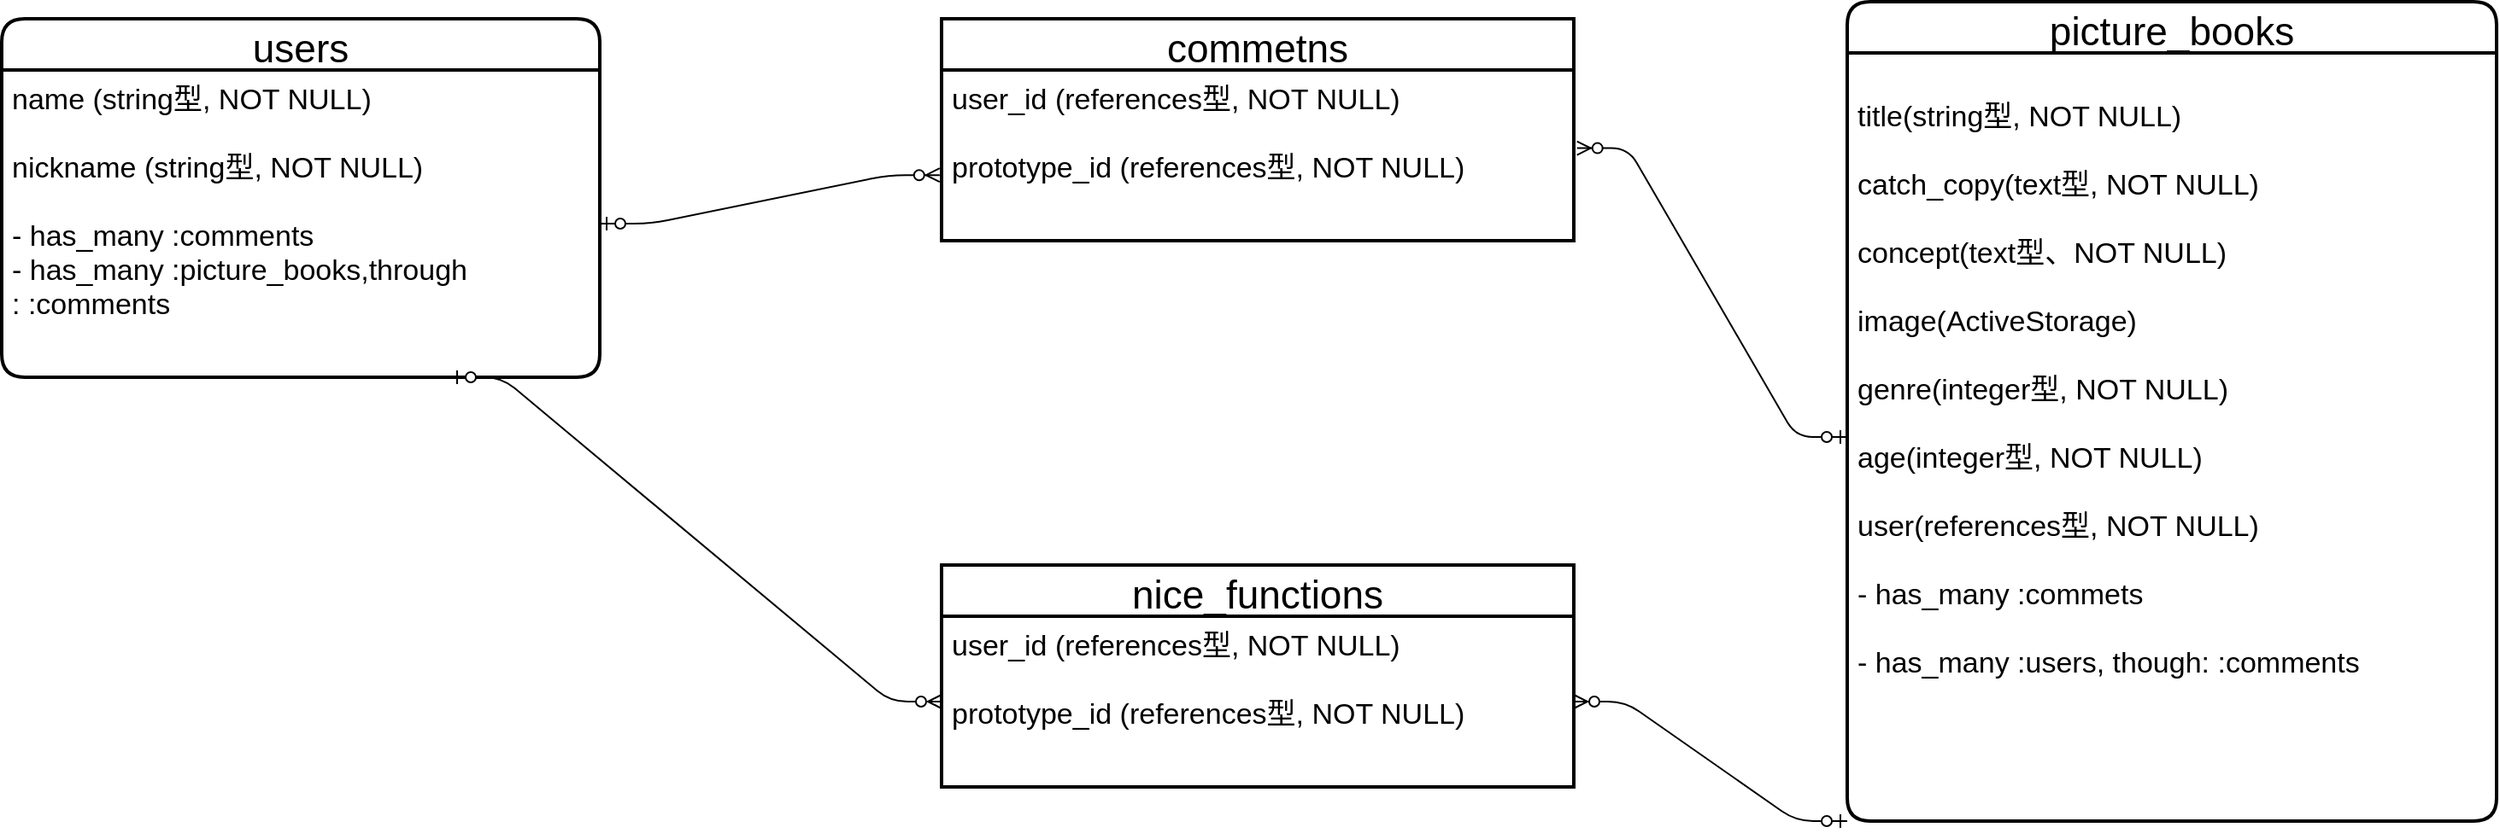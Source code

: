 <mxfile>
    <diagram id="eYEJpO8xNW3fcU3qhwMZ" name="ページ1">
        <mxGraphModel dx="337" dy="860" grid="1" gridSize="10" guides="1" tooltips="1" connect="1" arrows="0" fold="1" page="1" pageScale="1" pageWidth="1654" pageHeight="1169" math="0" shadow="0">
            <root>
                <mxCell id="0"/>
                <mxCell id="1" parent="0"/>
                <mxCell id="13" value="users" style="swimlane;childLayout=stackLayout;horizontal=1;startSize=30;horizontalStack=0;rounded=1;fontSize=23;fontStyle=0;strokeWidth=2;resizeParent=0;resizeLast=1;shadow=0;dashed=0;align=center;" parent="1" vertex="1">
                    <mxGeometry x="80" y="80" width="350" height="210" as="geometry"/>
                </mxCell>
                <mxCell id="14" value="name (string型, NOT NULL)&#10;&#10;nickname (string型, NOT NULL)&#10;&#10;- has_many :comments&#10;- has_many :picture_books,through&#10;: :comments&#10;" style="align=left;strokeColor=none;fillColor=none;spacingLeft=4;fontSize=17;verticalAlign=top;resizable=0;rotatable=0;part=1;" parent="13" vertex="1">
                    <mxGeometry y="30" width="350" height="180" as="geometry"/>
                </mxCell>
                <mxCell id="15" value="picture_books" style="swimlane;childLayout=stackLayout;horizontal=1;startSize=30;horizontalStack=0;rounded=1;fontSize=23;fontStyle=0;strokeWidth=2;resizeParent=0;resizeLast=1;shadow=0;dashed=0;align=center;" parent="1" vertex="1">
                    <mxGeometry x="1160" y="70" width="380" height="480" as="geometry"/>
                </mxCell>
                <mxCell id="16" value="&#10;title(string型, NOT NULL)&#10;&#10;catch_copy(text型, NOT NULL)&#10;&#10;concept(text型、NOT NULL)&#10;&#10;image(ActiveStorage)&#10;&#10;genre(integer型, NOT NULL)&#10;&#10;age(integer型, NOT NULL)&#10;&#10;user(references型, NOT NULL)&#10;&#10;- has_many :commets&#10;&#10;- has_many :users, though: :comments&#10;&#10;&#10;&#10;" style="align=left;strokeColor=none;fillColor=none;spacingLeft=4;fontSize=17;verticalAlign=top;resizable=0;rotatable=0;part=1;" parent="15" vertex="1">
                    <mxGeometry y="30" width="380" height="450" as="geometry"/>
                </mxCell>
                <mxCell id="37" value="commetns" style="swimlane;childLayout=stackLayout;horizontal=1;startSize=30;horizontalStack=0;rounded=1;fontSize=23;fontStyle=0;strokeWidth=2;resizeParent=0;resizeLast=1;shadow=0;dashed=0;align=center;arcSize=0;" parent="1" vertex="1">
                    <mxGeometry x="630" y="80" width="370" height="130" as="geometry"/>
                </mxCell>
                <mxCell id="38" value="user_id (references型, NOT NULL)&#10;&#10;prototype_id (references型, NOT NULL)&#10;&#10;" style="align=left;strokeColor=none;fillColor=none;spacingLeft=4;fontSize=17;verticalAlign=top;resizable=0;rotatable=0;part=1;" parent="37" vertex="1">
                    <mxGeometry y="30" width="370" height="100" as="geometry"/>
                </mxCell>
                <mxCell id="54" value="" style="edgeStyle=entityRelationEdgeStyle;fontSize=12;html=1;endArrow=ERzeroToMany;startArrow=ERzeroToOne;entryX=1.005;entryY=0.458;entryDx=0;entryDy=0;entryPerimeter=0;exitX=0;exitY=0.5;exitDx=0;exitDy=0;" parent="1" source="16" target="38" edge="1">
                    <mxGeometry width="100" height="100" relative="1" as="geometry">
                        <mxPoint x="1160" y="795" as="sourcePoint"/>
                        <mxPoint x="830" y="760" as="targetPoint"/>
                    </mxGeometry>
                </mxCell>
                <mxCell id="59" value="" style="edgeStyle=entityRelationEdgeStyle;fontSize=12;html=1;endArrow=ERzeroToMany;startArrow=ERzeroToOne;entryX=-0.003;entryY=0.616;entryDx=0;entryDy=0;entryPerimeter=0;" parent="1" source="14" target="38" edge="1">
                    <mxGeometry width="100" height="100" relative="1" as="geometry">
                        <mxPoint x="220.96" y="620" as="sourcePoint"/>
                        <mxPoint x="430" y="625.09" as="targetPoint"/>
                    </mxGeometry>
                </mxCell>
                <mxCell id="62" value="nice_functions" style="swimlane;childLayout=stackLayout;horizontal=1;startSize=30;horizontalStack=0;rounded=1;fontSize=23;fontStyle=0;strokeWidth=2;resizeParent=0;resizeLast=1;shadow=0;dashed=0;align=center;arcSize=0;" vertex="1" parent="1">
                    <mxGeometry x="630" y="400" width="370" height="130" as="geometry"/>
                </mxCell>
                <mxCell id="63" value="user_id (references型, NOT NULL)&#10;&#10;prototype_id (references型, NOT NULL)&#10;&#10;" style="align=left;strokeColor=none;fillColor=none;spacingLeft=4;fontSize=17;verticalAlign=top;resizable=0;rotatable=0;part=1;" vertex="1" parent="62">
                    <mxGeometry y="30" width="370" height="100" as="geometry"/>
                </mxCell>
                <mxCell id="64" value="" style="edgeStyle=entityRelationEdgeStyle;fontSize=12;html=1;endArrow=ERzeroToMany;startArrow=ERzeroToOne;entryX=0;entryY=0.5;entryDx=0;entryDy=0;exitX=0.75;exitY=1;exitDx=0;exitDy=0;" edge="1" parent="1" source="14" target="63">
                    <mxGeometry width="100" height="100" relative="1" as="geometry">
                        <mxPoint x="340" y="488.4" as="sourcePoint"/>
                        <mxPoint x="538.89" y="460.0" as="targetPoint"/>
                    </mxGeometry>
                </mxCell>
                <mxCell id="65" value="" style="edgeStyle=entityRelationEdgeStyle;fontSize=12;html=1;endArrow=ERzeroToMany;startArrow=ERzeroToOne;entryX=1;entryY=0.5;entryDx=0;entryDy=0;exitX=0;exitY=1;exitDx=0;exitDy=0;" edge="1" parent="1" source="16" target="63">
                    <mxGeometry width="100" height="100" relative="1" as="geometry">
                        <mxPoint x="1170" y="335" as="sourcePoint"/>
                        <mxPoint x="1011.85" y="165.8" as="targetPoint"/>
                    </mxGeometry>
                </mxCell>
            </root>
        </mxGraphModel>
    </diagram>
</mxfile>